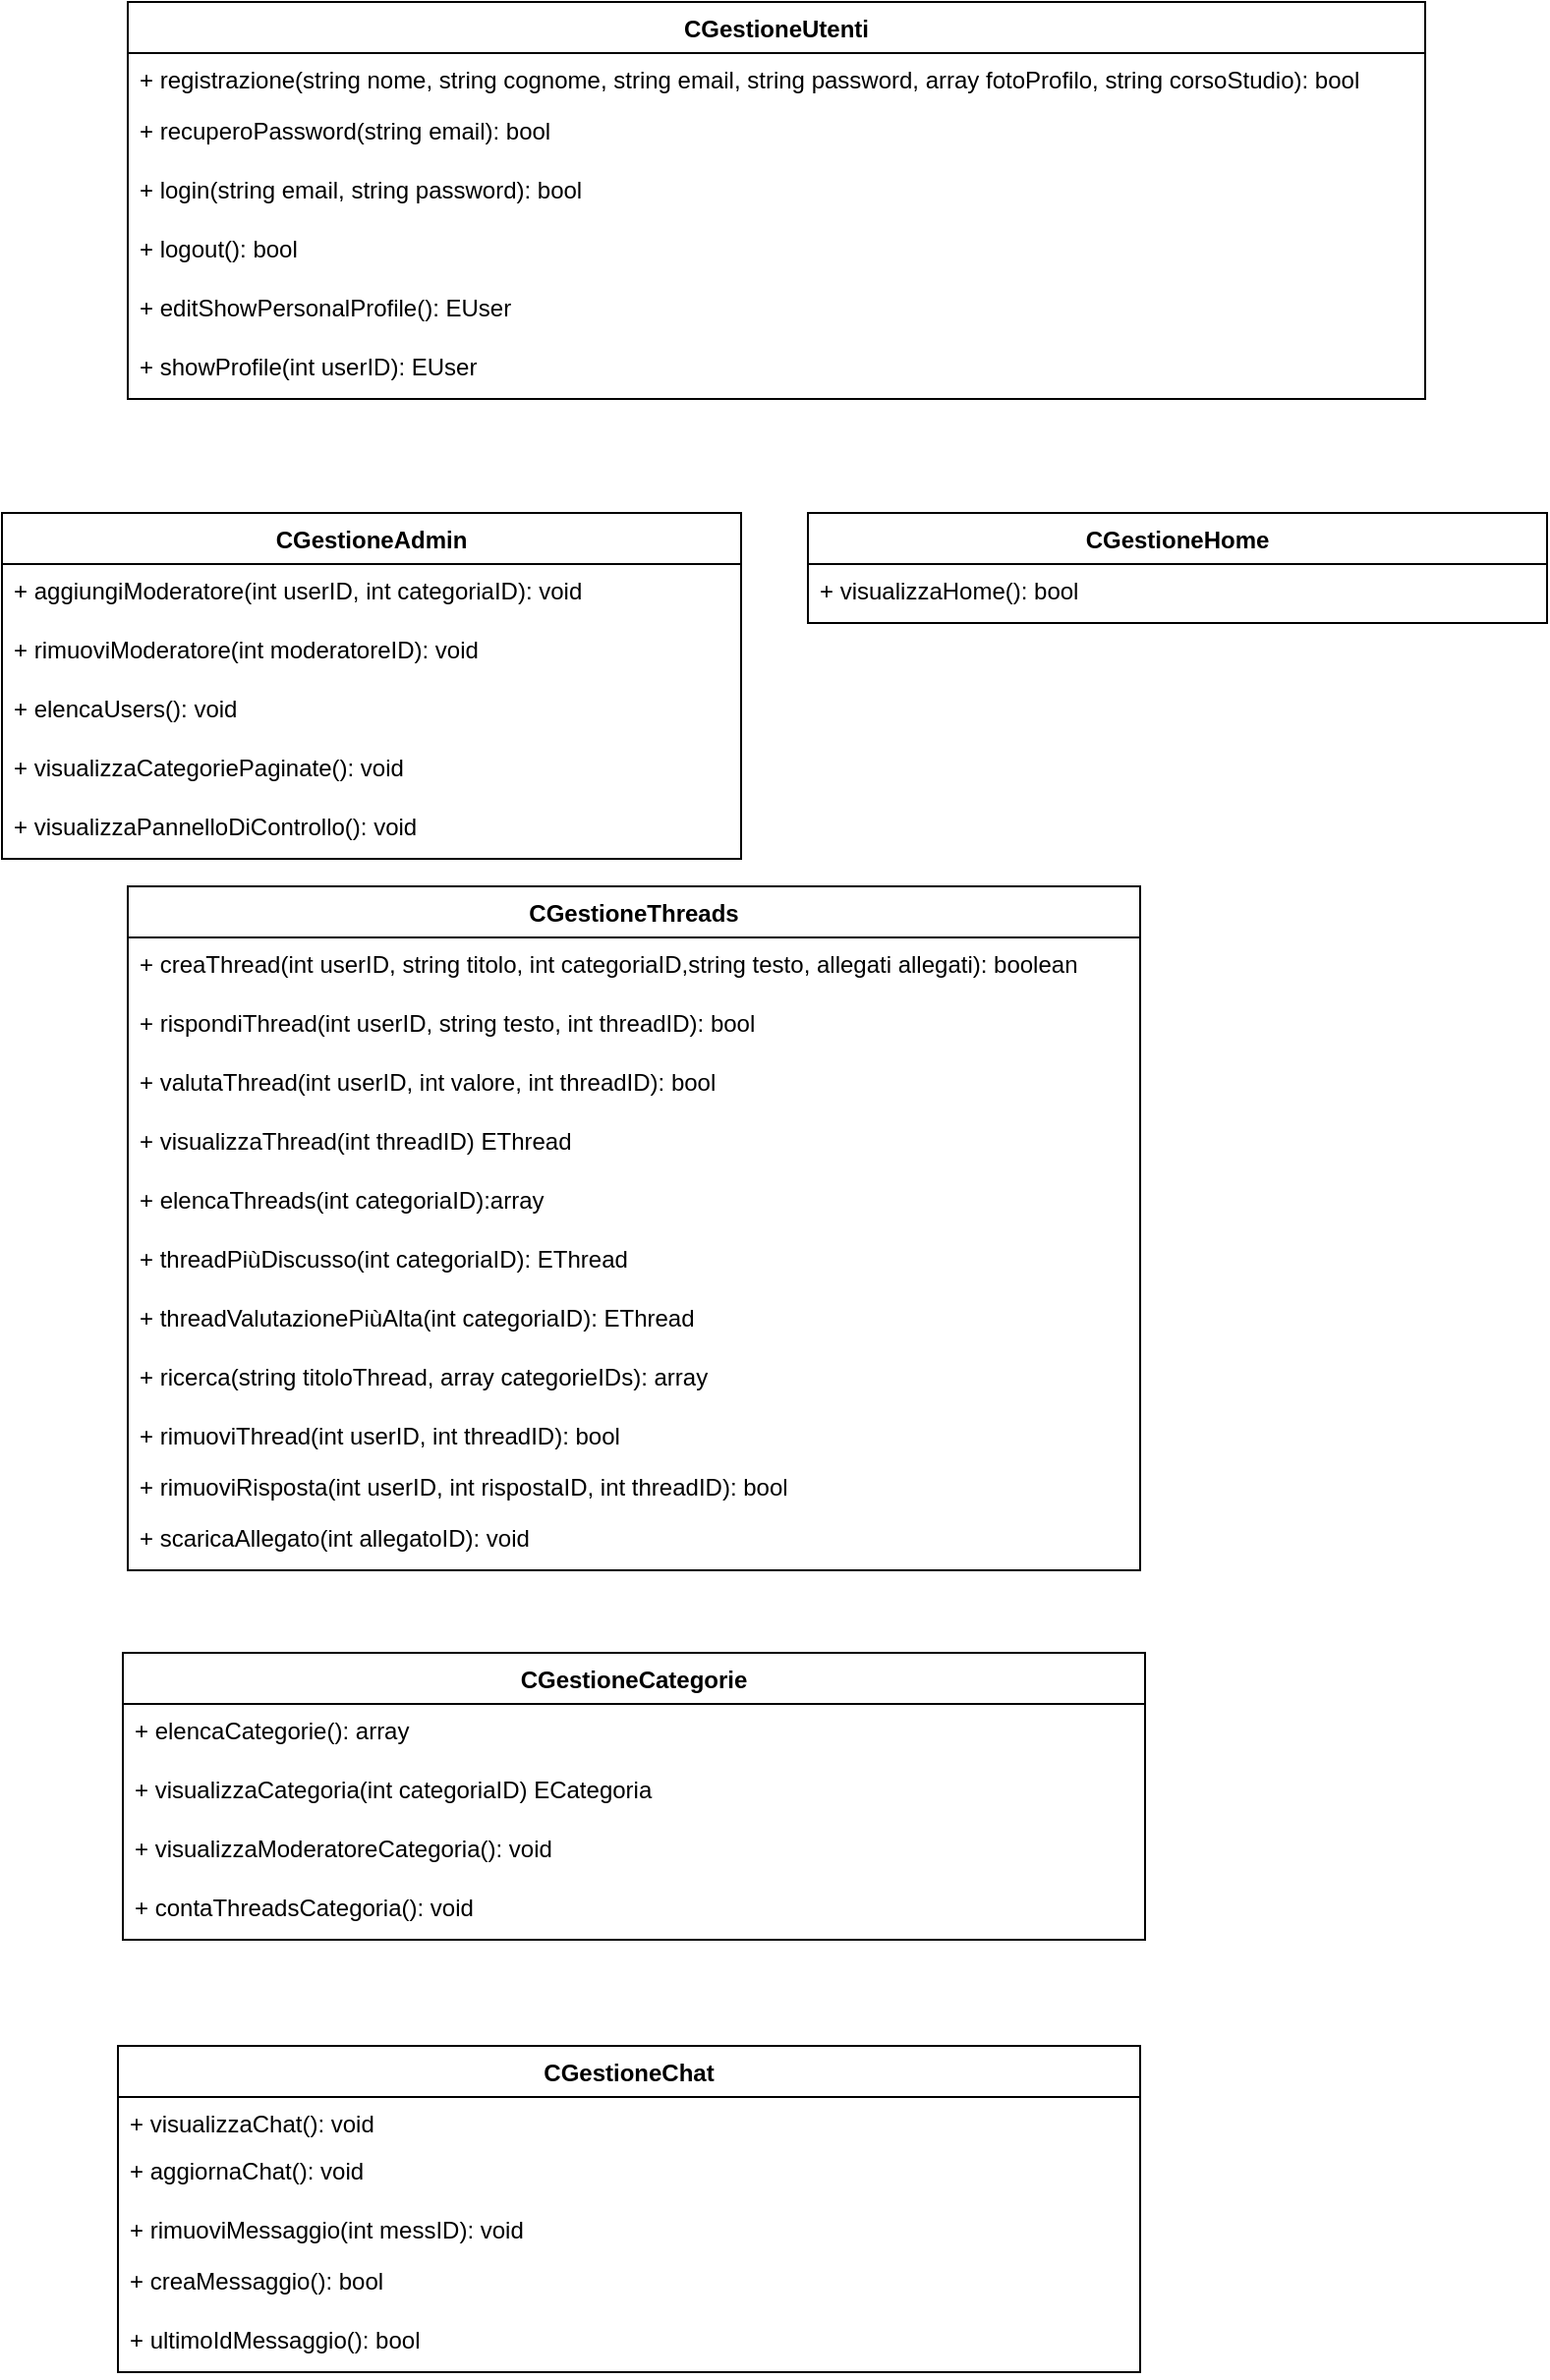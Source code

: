 <mxfile version="14.7.4" type="embed"><diagram id="0rd0etsqVsn7Rf6HxgIl" name="Page-1"><mxGraphModel dx="1023" dy="441" grid="1" gridSize="10" guides="1" tooltips="1" connect="1" arrows="1" fold="1" page="1" pageScale="1" pageWidth="827" pageHeight="1169" math="0" shadow="0"><root><mxCell id="0"/><mxCell id="1" parent="0"/><mxCell id="lCjtpsMRXlnKQuZtC6T7-1" value="CGestioneUtenti" style="swimlane;fontStyle=1;align=center;verticalAlign=top;childLayout=stackLayout;horizontal=1;startSize=26;horizontalStack=0;resizeParent=1;resizeParentMax=0;resizeLast=0;collapsible=1;marginBottom=0;" parent="1" vertex="1"><mxGeometry x="84" y="50" width="660" height="202" as="geometry"><mxRectangle x="410" y="80" width="130" height="26" as="alternateBounds"/></mxGeometry></mxCell><mxCell id="lCjtpsMRXlnKQuZtC6T7-8" value="+ registrazione(string nome, string cognome, string email, string password, array fotoProfilo, string corsoStudio): bool" style="text;strokeColor=none;fillColor=none;align=left;verticalAlign=top;spacingLeft=4;spacingRight=4;overflow=hidden;rotatable=0;points=[[0,0.5],[1,0.5]];portConstraint=eastwest;" parent="lCjtpsMRXlnKQuZtC6T7-1" vertex="1"><mxGeometry y="26" width="660" height="26" as="geometry"/></mxCell><mxCell id="lCjtpsMRXlnKQuZtC6T7-10" value="+ recuperoPassword(string email): bool" style="text;strokeColor=none;fillColor=none;align=left;verticalAlign=top;spacingLeft=4;spacingRight=4;overflow=hidden;rotatable=0;points=[[0,0.5],[1,0.5]];portConstraint=eastwest;" parent="lCjtpsMRXlnKQuZtC6T7-1" vertex="1"><mxGeometry y="52" width="660" height="30" as="geometry"/></mxCell><mxCell id="lCjtpsMRXlnKQuZtC6T7-9" value="+ login(string email, string password): bool" style="text;strokeColor=none;fillColor=none;align=left;verticalAlign=top;spacingLeft=4;spacingRight=4;overflow=hidden;rotatable=0;points=[[0,0.5],[1,0.5]];portConstraint=eastwest;" parent="lCjtpsMRXlnKQuZtC6T7-1" vertex="1"><mxGeometry y="82" width="660" height="30" as="geometry"/></mxCell><mxCell id="lCjtpsMRXlnKQuZtC6T7-12" value="+ logout(): bool" style="text;strokeColor=none;fillColor=none;align=left;verticalAlign=top;spacingLeft=4;spacingRight=4;overflow=hidden;rotatable=0;points=[[0,0.5],[1,0.5]];portConstraint=eastwest;" parent="lCjtpsMRXlnKQuZtC6T7-1" vertex="1"><mxGeometry y="112" width="660" height="30" as="geometry"/></mxCell><mxCell id="lCjtpsMRXlnKQuZtC6T7-13" value="+ editShowPersonalProfile(): EUser" style="text;strokeColor=none;fillColor=none;align=left;verticalAlign=top;spacingLeft=4;spacingRight=4;overflow=hidden;rotatable=0;points=[[0,0.5],[1,0.5]];portConstraint=eastwest;" parent="lCjtpsMRXlnKQuZtC6T7-1" vertex="1"><mxGeometry y="142" width="660" height="30" as="geometry"/></mxCell><mxCell id="lCjtpsMRXlnKQuZtC6T7-14" value="+ showProfile(int userID): EUser" style="text;strokeColor=none;fillColor=none;align=left;verticalAlign=top;spacingLeft=4;spacingRight=4;overflow=hidden;rotatable=0;points=[[0,0.5],[1,0.5]];portConstraint=eastwest;" parent="lCjtpsMRXlnKQuZtC6T7-1" vertex="1"><mxGeometry y="172" width="660" height="30" as="geometry"/></mxCell><mxCell id="lCjtpsMRXlnKQuZtC6T7-15" value="CGestioneAdmin" style="swimlane;fontStyle=1;align=center;verticalAlign=top;childLayout=stackLayout;horizontal=1;startSize=26;horizontalStack=0;resizeParent=1;resizeParentMax=0;resizeLast=0;collapsible=1;marginBottom=0;" parent="1" vertex="1"><mxGeometry x="20" y="310" width="376" height="176" as="geometry"><mxRectangle x="410" y="80" width="130" height="26" as="alternateBounds"/></mxGeometry></mxCell><mxCell id="lCjtpsMRXlnKQuZtC6T7-18" value="+ aggiungiModeratore(int userID, int categoriaID): void" style="text;strokeColor=none;fillColor=none;align=left;verticalAlign=top;spacingLeft=4;spacingRight=4;overflow=hidden;rotatable=0;points=[[0,0.5],[1,0.5]];portConstraint=eastwest;" parent="lCjtpsMRXlnKQuZtC6T7-15" vertex="1"><mxGeometry y="26" width="376" height="30" as="geometry"/></mxCell><mxCell id="lCjtpsMRXlnKQuZtC6T7-20" value="+ rimuoviModeratore(int moderatoreID): void" style="text;strokeColor=none;fillColor=none;align=left;verticalAlign=top;spacingLeft=4;spacingRight=4;overflow=hidden;rotatable=0;points=[[0,0.5],[1,0.5]];portConstraint=eastwest;" parent="lCjtpsMRXlnKQuZtC6T7-15" vertex="1"><mxGeometry y="56" width="376" height="30" as="geometry"/></mxCell><mxCell id="lCjtpsMRXlnKQuZtC6T7-22" value="+ elencaUsers(): void" style="text;strokeColor=none;fillColor=none;align=left;verticalAlign=top;spacingLeft=4;spacingRight=4;overflow=hidden;rotatable=0;points=[[0,0.5],[1,0.5]];portConstraint=eastwest;" parent="lCjtpsMRXlnKQuZtC6T7-15" vertex="1"><mxGeometry y="86" width="376" height="30" as="geometry"/></mxCell><mxCell id="lCjtpsMRXlnKQuZtC6T7-46" value="+ visualizzaCategoriePaginate(): void" style="text;strokeColor=none;fillColor=none;align=left;verticalAlign=top;spacingLeft=4;spacingRight=4;overflow=hidden;rotatable=0;points=[[0,0.5],[1,0.5]];portConstraint=eastwest;" parent="lCjtpsMRXlnKQuZtC6T7-15" vertex="1"><mxGeometry y="116" width="376" height="30" as="geometry"/></mxCell><mxCell id="lCjtpsMRXlnKQuZtC6T7-48" value="+ visualizzaPannelloDiControllo(): void" style="text;strokeColor=none;fillColor=none;align=left;verticalAlign=top;spacingLeft=4;spacingRight=4;overflow=hidden;rotatable=0;points=[[0,0.5],[1,0.5]];portConstraint=eastwest;" parent="lCjtpsMRXlnKQuZtC6T7-15" vertex="1"><mxGeometry y="146" width="376" height="30" as="geometry"/></mxCell><mxCell id="lCjtpsMRXlnKQuZtC6T7-23" value="CGestioneThreads" style="swimlane;fontStyle=1;align=center;verticalAlign=top;childLayout=stackLayout;horizontal=1;startSize=26;horizontalStack=0;resizeParent=1;resizeParentMax=0;resizeLast=0;collapsible=1;marginBottom=0;" parent="1" vertex="1"><mxGeometry x="84" y="500" width="515" height="348" as="geometry"><mxRectangle x="435" y="510" width="150" height="26" as="alternateBounds"/></mxGeometry></mxCell><mxCell id="lCjtpsMRXlnKQuZtC6T7-25" value="+ creaThread(int userID, string titolo, int categoriaID,string testo, allegati allegati): boolean" style="text;strokeColor=none;fillColor=none;align=left;verticalAlign=top;spacingLeft=4;spacingRight=4;overflow=hidden;rotatable=0;points=[[0,0.5],[1,0.5]];portConstraint=eastwest;" parent="lCjtpsMRXlnKQuZtC6T7-23" vertex="1"><mxGeometry y="26" width="515" height="30" as="geometry"/></mxCell><mxCell id="lCjtpsMRXlnKQuZtC6T7-26" value="+ rispondiThread(int userID, string testo, int threadID): bool" style="text;strokeColor=none;fillColor=none;align=left;verticalAlign=top;spacingLeft=4;spacingRight=4;overflow=hidden;rotatable=0;points=[[0,0.5],[1,0.5]];portConstraint=eastwest;" parent="lCjtpsMRXlnKQuZtC6T7-23" vertex="1"><mxGeometry y="56" width="515" height="30" as="geometry"/></mxCell><mxCell id="lCjtpsMRXlnKQuZtC6T7-27" value="+ valutaThread(int userID, int valore, int threadID): bool" style="text;strokeColor=none;fillColor=none;align=left;verticalAlign=top;spacingLeft=4;spacingRight=4;overflow=hidden;rotatable=0;points=[[0,0.5],[1,0.5]];portConstraint=eastwest;" parent="lCjtpsMRXlnKQuZtC6T7-23" vertex="1"><mxGeometry y="86" width="515" height="30" as="geometry"/></mxCell><mxCell id="lCjtpsMRXlnKQuZtC6T7-30" value="+ visualizzaThread(int threadID) EThread" style="text;strokeColor=none;fillColor=none;align=left;verticalAlign=top;spacingLeft=4;spacingRight=4;overflow=hidden;rotatable=0;points=[[0,0.5],[1,0.5]];portConstraint=eastwest;" parent="lCjtpsMRXlnKQuZtC6T7-23" vertex="1"><mxGeometry y="116" width="515" height="30" as="geometry"/></mxCell><mxCell id="lCjtpsMRXlnKQuZtC6T7-31" value="+ elencaThreads(int categoriaID):array" style="text;strokeColor=none;fillColor=none;align=left;verticalAlign=top;spacingLeft=4;spacingRight=4;overflow=hidden;rotatable=0;points=[[0,0.5],[1,0.5]];portConstraint=eastwest;" parent="lCjtpsMRXlnKQuZtC6T7-23" vertex="1"><mxGeometry y="146" width="515" height="30" as="geometry"/></mxCell><mxCell id="lCjtpsMRXlnKQuZtC6T7-32" value="+ threadPiùDiscusso(int categoriaID): EThread" style="text;strokeColor=none;fillColor=none;align=left;verticalAlign=top;spacingLeft=4;spacingRight=4;overflow=hidden;rotatable=0;points=[[0,0.5],[1,0.5]];portConstraint=eastwest;" parent="lCjtpsMRXlnKQuZtC6T7-23" vertex="1"><mxGeometry y="176" width="515" height="30" as="geometry"/></mxCell><mxCell id="lCjtpsMRXlnKQuZtC6T7-33" value="+ threadValutazionePiùAlta(int categoriaID): EThread" style="text;strokeColor=none;fillColor=none;align=left;verticalAlign=top;spacingLeft=4;spacingRight=4;overflow=hidden;rotatable=0;points=[[0,0.5],[1,0.5]];portConstraint=eastwest;" parent="lCjtpsMRXlnKQuZtC6T7-23" vertex="1"><mxGeometry y="206" width="515" height="30" as="geometry"/></mxCell><mxCell id="lCjtpsMRXlnKQuZtC6T7-34" value="+ ricerca(string titoloThread, array categorieIDs): array" style="text;strokeColor=none;fillColor=none;align=left;verticalAlign=top;spacingLeft=4;spacingRight=4;overflow=hidden;rotatable=0;points=[[0,0.5],[1,0.5]];portConstraint=eastwest;" parent="lCjtpsMRXlnKQuZtC6T7-23" vertex="1"><mxGeometry y="236" width="515" height="30" as="geometry"/></mxCell><mxCell id="lCjtpsMRXlnKQuZtC6T7-35" value="+ rimuoviThread(int userID, int threadID): bool" style="text;strokeColor=none;fillColor=none;align=left;verticalAlign=top;spacingLeft=4;spacingRight=4;overflow=hidden;rotatable=0;points=[[0,0.5],[1,0.5]];portConstraint=eastwest;" parent="lCjtpsMRXlnKQuZtC6T7-23" vertex="1"><mxGeometry y="266" width="515" height="26" as="geometry"/></mxCell><mxCell id="lCjtpsMRXlnKQuZtC6T7-36" value="+ rimuoviRisposta(int userID, int rispostaID, int threadID): bool" style="text;strokeColor=none;fillColor=none;align=left;verticalAlign=top;spacingLeft=4;spacingRight=4;overflow=hidden;rotatable=0;points=[[0,0.5],[1,0.5]];portConstraint=eastwest;" parent="lCjtpsMRXlnKQuZtC6T7-23" vertex="1"><mxGeometry y="292" width="515" height="26" as="geometry"/></mxCell><mxCell id="22" value="+ scaricaAllegato(int allegatoID): void" style="text;strokeColor=none;fillColor=none;align=left;verticalAlign=top;spacingLeft=4;spacingRight=4;overflow=hidden;rotatable=0;points=[[0,0.5],[1,0.5]];portConstraint=eastwest;" parent="lCjtpsMRXlnKQuZtC6T7-23" vertex="1"><mxGeometry y="318" width="515" height="30" as="geometry"/></mxCell><mxCell id="lCjtpsMRXlnKQuZtC6T7-37" value="CGestioneCategorie" style="swimlane;fontStyle=1;align=center;verticalAlign=top;childLayout=stackLayout;horizontal=1;startSize=26;horizontalStack=0;resizeParent=1;resizeParentMax=0;resizeLast=0;collapsible=1;marginBottom=0;" parent="1" vertex="1"><mxGeometry x="81.5" y="890" width="520" height="146" as="geometry"><mxRectangle x="360" y="910" width="100" height="26" as="alternateBounds"/></mxGeometry></mxCell><mxCell id="lCjtpsMRXlnKQuZtC6T7-39" value="+ elencaCategorie(): array" style="text;strokeColor=none;fillColor=none;align=left;verticalAlign=top;spacingLeft=4;spacingRight=4;overflow=hidden;rotatable=0;points=[[0,0.5],[1,0.5]];portConstraint=eastwest;" parent="lCjtpsMRXlnKQuZtC6T7-37" vertex="1"><mxGeometry y="26" width="520" height="30" as="geometry"/></mxCell><mxCell id="lCjtpsMRXlnKQuZtC6T7-41" value="+ visualizzaCategoria(int categoriaID) ECategoria" style="text;strokeColor=none;fillColor=none;align=left;verticalAlign=top;spacingLeft=4;spacingRight=4;overflow=hidden;rotatable=0;points=[[0,0.5],[1,0.5]];portConstraint=eastwest;" parent="lCjtpsMRXlnKQuZtC6T7-37" vertex="1"><mxGeometry y="56" width="520" height="30" as="geometry"/></mxCell><mxCell id="23" value="+ visualizzaModeratoreCategoria(): void" style="text;strokeColor=none;fillColor=none;align=left;verticalAlign=top;spacingLeft=4;spacingRight=4;overflow=hidden;rotatable=0;points=[[0,0.5],[1,0.5]];portConstraint=eastwest;" parent="lCjtpsMRXlnKQuZtC6T7-37" vertex="1"><mxGeometry y="86" width="520" height="30" as="geometry"/></mxCell><mxCell id="24" value="+ contaThreadsCategoria(): void" style="text;strokeColor=none;fillColor=none;align=left;verticalAlign=top;spacingLeft=4;spacingRight=4;overflow=hidden;rotatable=0;points=[[0,0.5],[1,0.5]];portConstraint=eastwest;" parent="lCjtpsMRXlnKQuZtC6T7-37" vertex="1"><mxGeometry y="116" width="520" height="30" as="geometry"/></mxCell><mxCell id="lCjtpsMRXlnKQuZtC6T7-42" value="CGestioneChat" style="swimlane;fontStyle=1;align=center;verticalAlign=top;childLayout=stackLayout;horizontal=1;startSize=26;horizontalStack=0;resizeParent=1;resizeParentMax=0;resizeLast=0;collapsible=1;marginBottom=0;" parent="1" vertex="1"><mxGeometry x="79" y="1090" width="520" height="166" as="geometry"><mxRectangle x="360" y="910" width="100" height="26" as="alternateBounds"/></mxGeometry></mxCell><mxCell id="lCjtpsMRXlnKQuZtC6T7-43" value="+ visualizzaChat(): void" style="text;strokeColor=none;fillColor=none;align=left;verticalAlign=top;spacingLeft=4;spacingRight=4;overflow=hidden;rotatable=0;points=[[0,0.5],[1,0.5]];portConstraint=eastwest;" parent="lCjtpsMRXlnKQuZtC6T7-42" vertex="1"><mxGeometry y="26" width="520" height="24" as="geometry"/></mxCell><mxCell id="25" value="+ aggiornaChat(): void" style="text;strokeColor=none;fillColor=none;align=left;verticalAlign=top;spacingLeft=4;spacingRight=4;overflow=hidden;rotatable=0;points=[[0,0.5],[1,0.5]];portConstraint=eastwest;" parent="lCjtpsMRXlnKQuZtC6T7-42" vertex="1"><mxGeometry y="50" width="520" height="30" as="geometry"/></mxCell><mxCell id="lCjtpsMRXlnKQuZtC6T7-44" value="+ rimuoviMessaggio(int messID): void" style="text;strokeColor=none;fillColor=none;align=left;verticalAlign=top;spacingLeft=4;spacingRight=4;overflow=hidden;rotatable=0;points=[[0,0.5],[1,0.5]];portConstraint=eastwest;" parent="lCjtpsMRXlnKQuZtC6T7-42" vertex="1"><mxGeometry y="80" width="520" height="26" as="geometry"/></mxCell><mxCell id="lCjtpsMRXlnKQuZtC6T7-45" value="+ creaMessaggio(): bool" style="text;strokeColor=none;fillColor=none;align=left;verticalAlign=top;spacingLeft=4;spacingRight=4;overflow=hidden;rotatable=0;points=[[0,0.5],[1,0.5]];portConstraint=eastwest;" parent="lCjtpsMRXlnKQuZtC6T7-42" vertex="1"><mxGeometry y="106" width="520" height="30" as="geometry"/></mxCell><mxCell id="26" value="+ ultimoIdMessaggio(): bool" style="text;strokeColor=none;fillColor=none;align=left;verticalAlign=top;spacingLeft=4;spacingRight=4;overflow=hidden;rotatable=0;points=[[0,0.5],[1,0.5]];portConstraint=eastwest;" parent="lCjtpsMRXlnKQuZtC6T7-42" vertex="1"><mxGeometry y="136" width="520" height="30" as="geometry"/></mxCell><mxCell id="lCjtpsMRXlnKQuZtC6T7-49" value="CGestioneHome" style="swimlane;fontStyle=1;align=center;verticalAlign=top;childLayout=stackLayout;horizontal=1;startSize=26;horizontalStack=0;resizeParent=1;resizeParentMax=0;resizeLast=0;collapsible=1;marginBottom=0;" parent="1" vertex="1"><mxGeometry x="430" y="310" width="376" height="56" as="geometry"><mxRectangle x="410" y="80" width="130" height="26" as="alternateBounds"/></mxGeometry></mxCell><mxCell id="lCjtpsMRXlnKQuZtC6T7-50" value="+ visualizzaHome(): bool" style="text;strokeColor=none;fillColor=none;align=left;verticalAlign=top;spacingLeft=4;spacingRight=4;overflow=hidden;rotatable=0;points=[[0,0.5],[1,0.5]];portConstraint=eastwest;" parent="lCjtpsMRXlnKQuZtC6T7-49" vertex="1"><mxGeometry y="26" width="376" height="30" as="geometry"/></mxCell></root></mxGraphModel></diagram></mxfile>